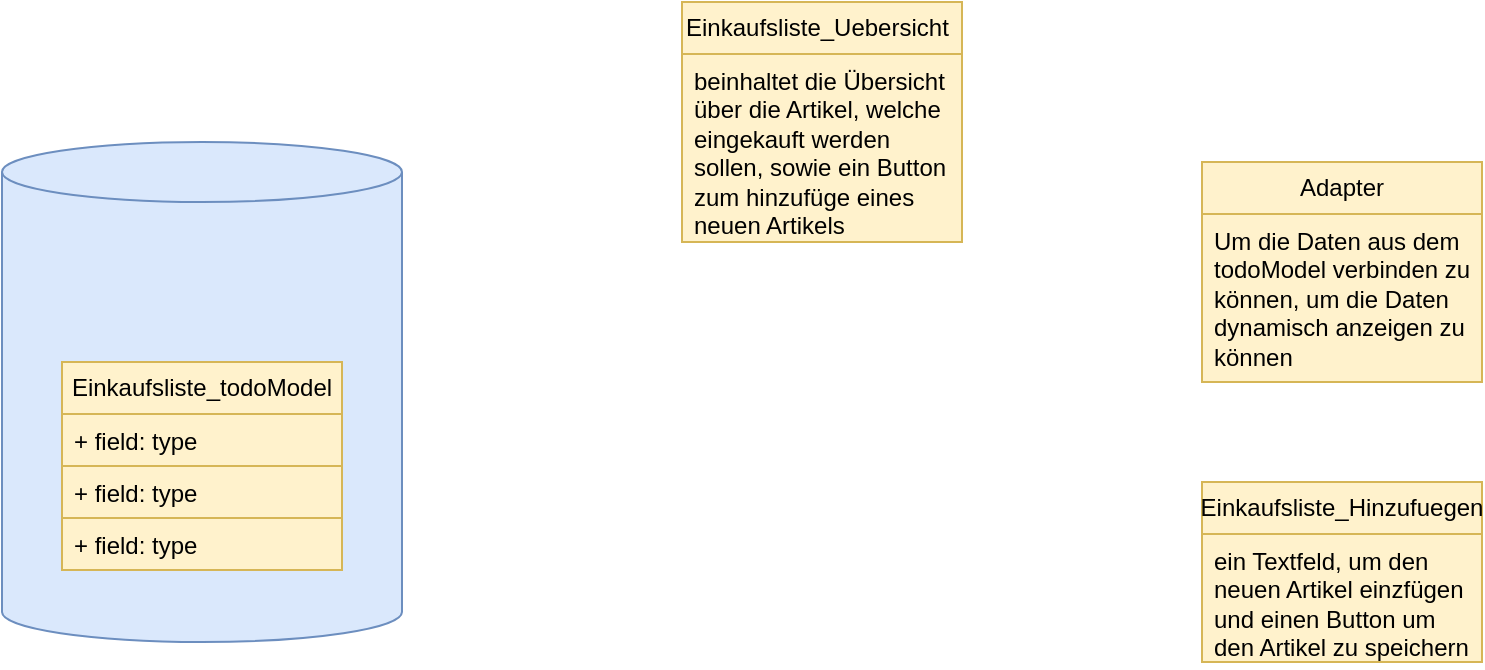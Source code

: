 <mxfile version="24.3.1" type="github">
  <diagram name="Seite-1" id="ktSvDrBHr7tRRCvt3jVQ">
    <mxGraphModel dx="995" dy="722" grid="1" gridSize="10" guides="1" tooltips="1" connect="1" arrows="1" fold="1" page="1" pageScale="1" pageWidth="827" pageHeight="1169" math="0" shadow="0">
      <root>
        <mxCell id="0" />
        <mxCell id="1" parent="0" />
        <mxCell id="rz7mVISBMkZz6Zhys2nE-13" value="" style="shape=cylinder3;whiteSpace=wrap;html=1;boundedLbl=1;backgroundOutline=1;size=15;fillColor=#dae8fc;strokeColor=#6c8ebf;" vertex="1" parent="1">
          <mxGeometry x="40" y="150" width="200" height="250" as="geometry" />
        </mxCell>
        <mxCell id="rz7mVISBMkZz6Zhys2nE-1" value="Einkaufsliste_Uebersicht" style="swimlane;fontStyle=0;childLayout=stackLayout;horizontal=1;startSize=26;fillColor=#fff2cc;horizontalStack=0;resizeParent=1;resizeParentMax=0;resizeLast=0;collapsible=1;marginBottom=0;whiteSpace=wrap;html=1;align=left;strokeColor=#d6b656;" vertex="1" parent="1">
          <mxGeometry x="380" y="80" width="140" height="120" as="geometry" />
        </mxCell>
        <mxCell id="rz7mVISBMkZz6Zhys2nE-2" value="&lt;span style=&quot;background-color: initial;&quot;&gt;beinhaltet die Übersicht über die Artikel, welche eingekauft werden sollen, sowie ein Button zum hinzufüge eines neuen Artikels&lt;/span&gt;" style="text;strokeColor=#d6b656;fillColor=#fff2cc;align=left;verticalAlign=top;spacingLeft=4;spacingRight=4;overflow=hidden;rotatable=0;points=[[0,0.5],[1,0.5]];portConstraint=eastwest;whiteSpace=wrap;html=1;horizontal=1;" vertex="1" parent="rz7mVISBMkZz6Zhys2nE-1">
          <mxGeometry y="26" width="140" height="94" as="geometry" />
        </mxCell>
        <mxCell id="rz7mVISBMkZz6Zhys2nE-5" value="Einkaufsliste_Hinzufuegen" style="swimlane;fontStyle=0;childLayout=stackLayout;horizontal=1;startSize=26;fillColor=#fff2cc;horizontalStack=0;resizeParent=1;resizeParentMax=0;resizeLast=0;collapsible=1;marginBottom=0;whiteSpace=wrap;html=1;strokeColor=#d6b656;" vertex="1" parent="1">
          <mxGeometry x="640" y="320" width="140" height="90" as="geometry" />
        </mxCell>
        <mxCell id="rz7mVISBMkZz6Zhys2nE-6" value="ein Textfeld, um den neuen Artikel einzfügen und einen Button um den Artikel zu speichern" style="text;strokeColor=#d6b656;fillColor=#fff2cc;align=left;verticalAlign=top;spacingLeft=4;spacingRight=4;overflow=hidden;rotatable=0;points=[[0,0.5],[1,0.5]];portConstraint=eastwest;whiteSpace=wrap;html=1;" vertex="1" parent="rz7mVISBMkZz6Zhys2nE-5">
          <mxGeometry y="26" width="140" height="64" as="geometry" />
        </mxCell>
        <mxCell id="rz7mVISBMkZz6Zhys2nE-9" value="Einkaufsliste_todoModel" style="swimlane;fontStyle=0;childLayout=stackLayout;horizontal=1;startSize=26;fillColor=#fff2cc;horizontalStack=0;resizeParent=1;resizeParentMax=0;resizeLast=0;collapsible=1;marginBottom=0;whiteSpace=wrap;html=1;strokeColor=#d6b656;" vertex="1" parent="1">
          <mxGeometry x="70" y="260" width="140" height="104" as="geometry" />
        </mxCell>
        <mxCell id="rz7mVISBMkZz6Zhys2nE-10" value="+ field: type" style="text;strokeColor=#d6b656;fillColor=#fff2cc;align=left;verticalAlign=top;spacingLeft=4;spacingRight=4;overflow=hidden;rotatable=0;points=[[0,0.5],[1,0.5]];portConstraint=eastwest;whiteSpace=wrap;html=1;" vertex="1" parent="rz7mVISBMkZz6Zhys2nE-9">
          <mxGeometry y="26" width="140" height="26" as="geometry" />
        </mxCell>
        <mxCell id="rz7mVISBMkZz6Zhys2nE-11" value="+ field: type" style="text;strokeColor=#d6b656;fillColor=#fff2cc;align=left;verticalAlign=top;spacingLeft=4;spacingRight=4;overflow=hidden;rotatable=0;points=[[0,0.5],[1,0.5]];portConstraint=eastwest;whiteSpace=wrap;html=1;" vertex="1" parent="rz7mVISBMkZz6Zhys2nE-9">
          <mxGeometry y="52" width="140" height="26" as="geometry" />
        </mxCell>
        <mxCell id="rz7mVISBMkZz6Zhys2nE-12" value="+ field: type" style="text;strokeColor=#d6b656;fillColor=#fff2cc;align=left;verticalAlign=top;spacingLeft=4;spacingRight=4;overflow=hidden;rotatable=0;points=[[0,0.5],[1,0.5]];portConstraint=eastwest;whiteSpace=wrap;html=1;" vertex="1" parent="rz7mVISBMkZz6Zhys2nE-9">
          <mxGeometry y="78" width="140" height="26" as="geometry" />
        </mxCell>
        <mxCell id="rz7mVISBMkZz6Zhys2nE-14" value="Adapter" style="swimlane;fontStyle=0;childLayout=stackLayout;horizontal=1;startSize=26;fillColor=#fff2cc;horizontalStack=0;resizeParent=1;resizeParentMax=0;resizeLast=0;collapsible=1;marginBottom=0;whiteSpace=wrap;html=1;strokeColor=#d6b656;" vertex="1" parent="1">
          <mxGeometry x="640" y="160" width="140" height="110" as="geometry" />
        </mxCell>
        <mxCell id="rz7mVISBMkZz6Zhys2nE-15" value="Um die Daten aus dem todoModel verbinden zu können, um die Daten dynamisch anzeigen zu können" style="text;strokeColor=#d6b656;fillColor=#fff2cc;align=left;verticalAlign=top;spacingLeft=4;spacingRight=4;overflow=hidden;rotatable=0;points=[[0,0.5],[1,0.5]];portConstraint=eastwest;whiteSpace=wrap;html=1;" vertex="1" parent="rz7mVISBMkZz6Zhys2nE-14">
          <mxGeometry y="26" width="140" height="84" as="geometry" />
        </mxCell>
      </root>
    </mxGraphModel>
  </diagram>
</mxfile>
